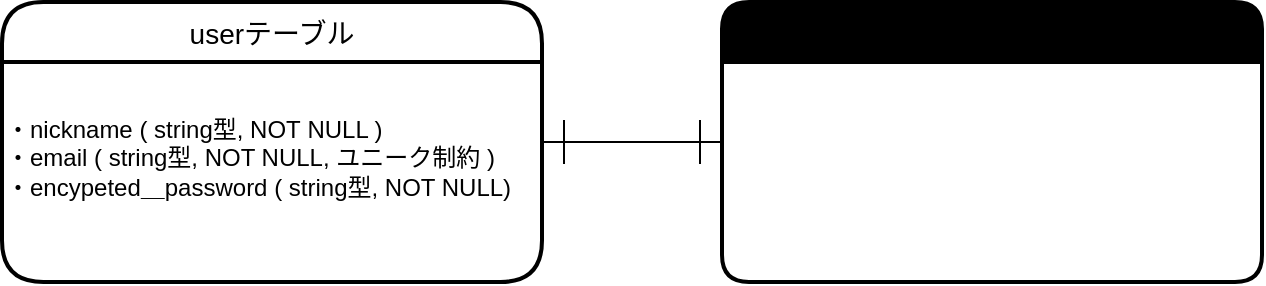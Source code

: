 <mxfile>
    <diagram id="x37EKG1PPgbTKGGPe_I-" name="ページ1">
        <mxGraphModel dx="322" dy="521" grid="1" gridSize="10" guides="1" tooltips="1" connect="1" arrows="1" fold="1" page="1" pageScale="1" pageWidth="827" pageHeight="1169" math="0" shadow="0">
            <root>
                <mxCell id="0"/>
                <mxCell id="1" parent="0"/>
                <mxCell id="6" style="edgeStyle=none;html=1;exitX=1;exitY=0.5;exitDx=0;exitDy=0;entryX=0;entryY=0.5;entryDx=0;entryDy=0;endArrow=ERone;endFill=0;endSize=20;startSize=20;startArrow=ERone;startFill=0;" parent="1" source="2" target="4" edge="1">
                    <mxGeometry relative="1" as="geometry"/>
                </mxCell>
                <mxCell id="2" value="userテーブル" style="swimlane;childLayout=stackLayout;horizontal=1;startSize=30;horizontalStack=0;rounded=1;fontSize=14;fontStyle=0;strokeWidth=2;resizeParent=0;resizeLast=1;shadow=0;dashed=0;align=center;arcSize=23;" parent="1" vertex="1">
                    <mxGeometry x="60" y="170" width="270" height="140" as="geometry"/>
                </mxCell>
                <mxCell id="9" value="&lt;div&gt;&lt;span&gt;・nickname ( string型, NOT&amp;nbsp;&lt;/span&gt;&lt;span&gt;NULL )&lt;/span&gt;&lt;/div&gt;&lt;div&gt;・email ( string型, NOT NULL, ユニーク制約 )&lt;/div&gt;&lt;div&gt;・encypeted＿password ( string型, NOT NULL)&lt;/div&gt;&lt;div&gt;&lt;br&gt;&lt;/div&gt;" style="text;html=1;align=left;verticalAlign=middle;resizable=0;points=[];autosize=1;strokeColor=none;fillColor=none;" parent="2" vertex="1">
                    <mxGeometry y="30" width="270" height="110" as="geometry"/>
                </mxCell>
                <mxCell id="4" value="scheduleテーブル" style="swimlane;childLayout=stackLayout;horizontal=1;startSize=30;horizontalStack=0;rounded=1;fontSize=14;fontStyle=0;strokeWidth=2;resizeParent=0;resizeLast=1;shadow=0;dashed=0;align=center;fillColor=#000000;" parent="1" vertex="1">
                    <mxGeometry x="420" y="170" width="270" height="140" as="geometry"/>
                </mxCell>
                <mxCell id="5" value="・title ( string型,  )&#10;・content ( string型,  )&#10;・&#10;・user (references型, NOT NULL, 外部キー )" style="align=left;strokeColor=none;fillColor=none;spacingLeft=4;fontSize=12;verticalAlign=top;resizable=0;rotatable=0;part=1;fontColor=#FFFFFF;" parent="4" vertex="1">
                    <mxGeometry y="30" width="270" height="110" as="geometry"/>
                </mxCell>
            </root>
        </mxGraphModel>
    </diagram>
</mxfile>